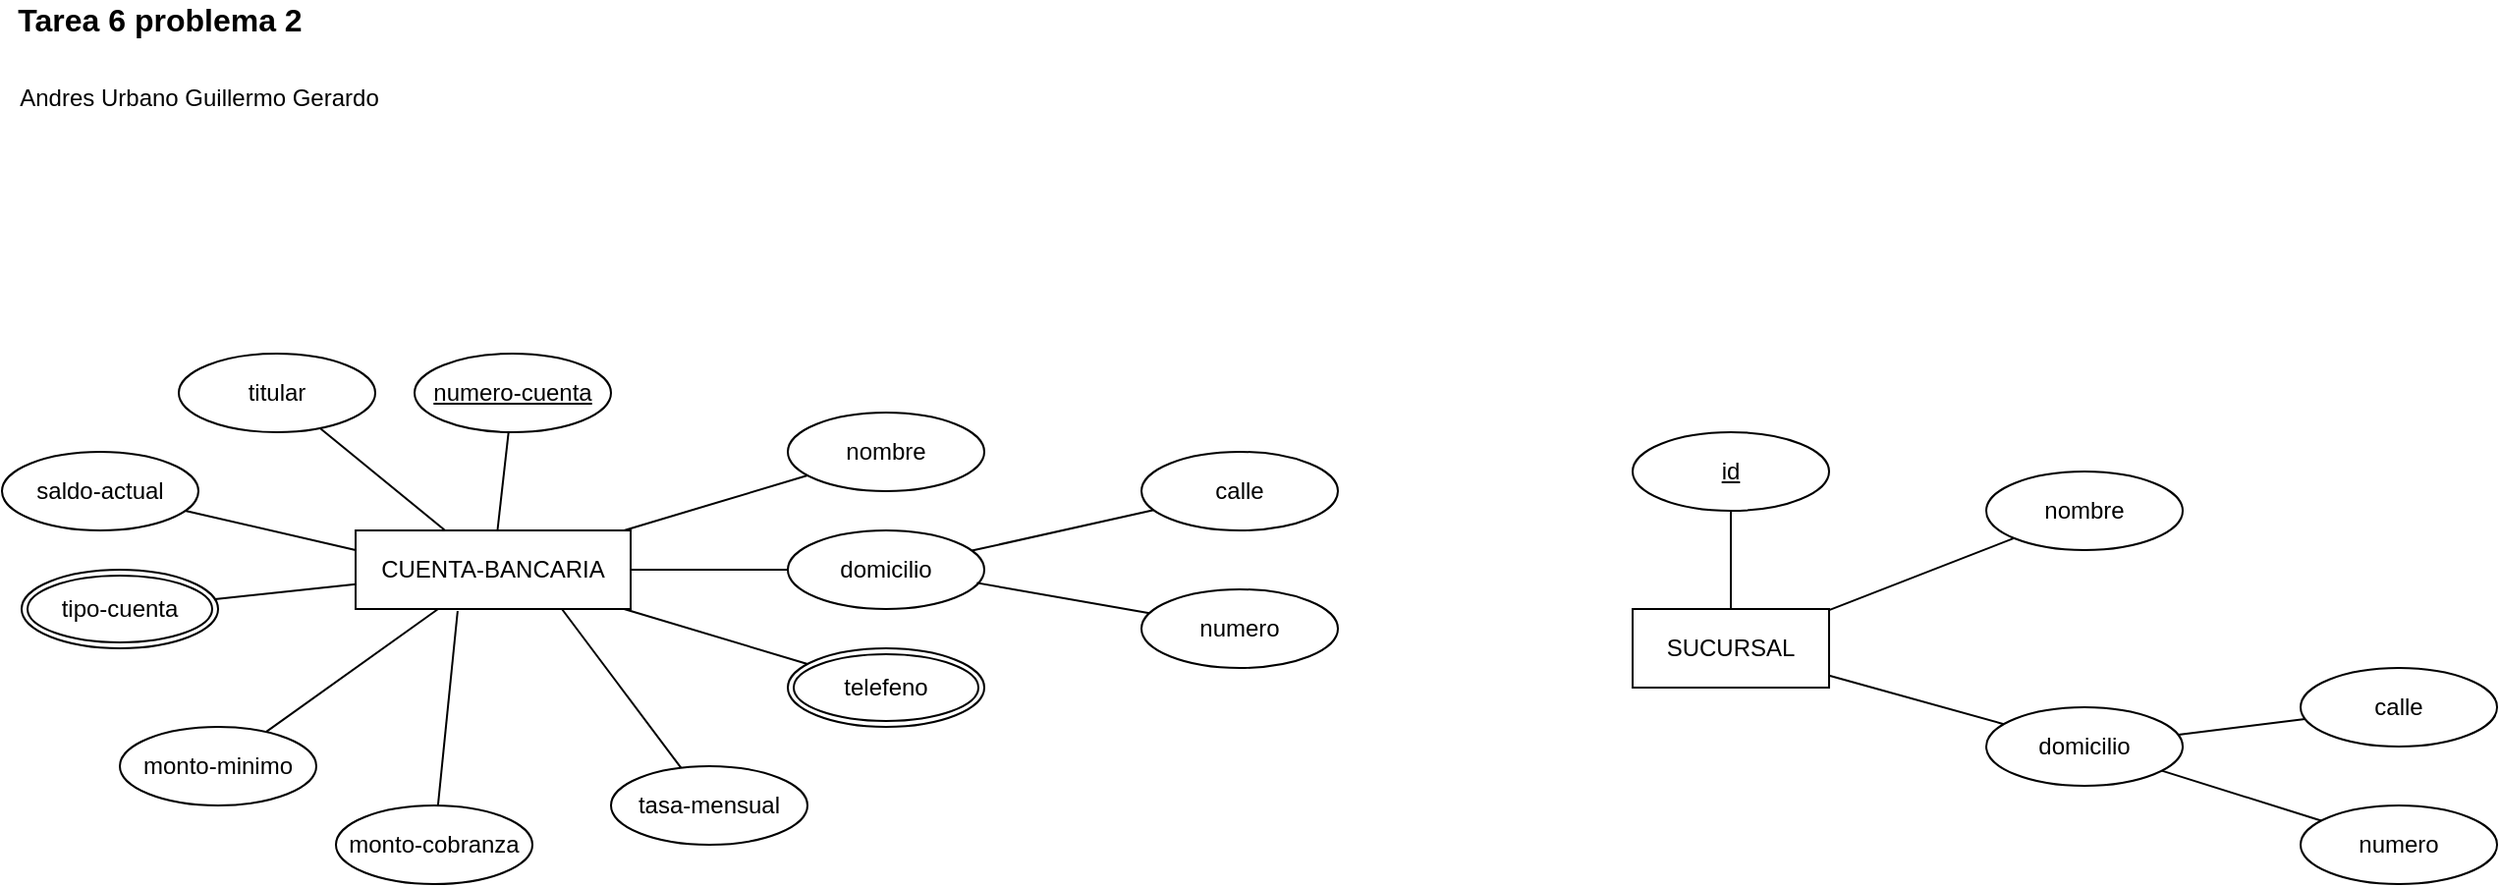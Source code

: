 <mxfile version="14.6.0" type="device"><diagram id="enhP6j9_LTRJRaUCrNfY" name="Page-1"><mxGraphModel dx="1240" dy="1903" grid="1" gridSize="10" guides="1" tooltips="1" connect="1" arrows="1" fold="1" page="0" pageScale="1" pageWidth="850" pageHeight="1100" math="0" shadow="0"><root><mxCell id="0"/><mxCell id="1" parent="0"/><mxCell id="s0Rq3JIk9rluEs-wqQYu-21" value="&lt;b&gt;&lt;font style=&quot;font-size: 16px&quot;&gt;Tarea 6 problema 2&lt;/font&gt;&lt;/b&gt;" style="text;html=1;align=center;verticalAlign=middle;resizable=0;points=[];autosize=1;strokeColor=none;" vertex="1" parent="1"><mxGeometry x="30" y="-1080" width="160" height="20" as="geometry"/></mxCell><mxCell id="s0Rq3JIk9rluEs-wqQYu-22" value="Andres Urbano Guillermo Gerardo" style="text;html=1;align=center;verticalAlign=middle;resizable=0;points=[];autosize=1;strokeColor=none;" vertex="1" parent="1"><mxGeometry x="30" y="-1040" width="200" height="20" as="geometry"/></mxCell><mxCell id="s0Rq3JIk9rluEs-wqQYu-23" value="&lt;div&gt;CUENTA-BANCARIA&lt;/div&gt;" style="whiteSpace=wrap;html=1;align=center;" vertex="1" parent="1"><mxGeometry x="210" y="-810" width="140" height="40" as="geometry"/></mxCell><mxCell id="s0Rq3JIk9rluEs-wqQYu-28" style="rounded=0;orthogonalLoop=1;jettySize=auto;html=1;endArrow=none;endFill=0;" edge="1" parent="1" source="s0Rq3JIk9rluEs-wqQYu-24" target="s0Rq3JIk9rluEs-wqQYu-23"><mxGeometry relative="1" as="geometry"/></mxCell><mxCell id="s0Rq3JIk9rluEs-wqQYu-24" value="nombre" style="ellipse;whiteSpace=wrap;html=1;align=center;" vertex="1" parent="1"><mxGeometry x="430" y="-870" width="100" height="40" as="geometry"/></mxCell><mxCell id="s0Rq3JIk9rluEs-wqQYu-29" style="edgeStyle=none;rounded=0;orthogonalLoop=1;jettySize=auto;html=1;endArrow=none;endFill=0;strokeColor=#000000;" edge="1" parent="1" source="s0Rq3JIk9rluEs-wqQYu-25" target="s0Rq3JIk9rluEs-wqQYu-23"><mxGeometry relative="1" as="geometry"/></mxCell><mxCell id="s0Rq3JIk9rluEs-wqQYu-25" value="domicilio" style="ellipse;whiteSpace=wrap;html=1;align=center;" vertex="1" parent="1"><mxGeometry x="430" y="-810" width="100" height="40" as="geometry"/></mxCell><mxCell id="s0Rq3JIk9rluEs-wqQYu-30" style="edgeStyle=none;rounded=0;orthogonalLoop=1;jettySize=auto;html=1;endArrow=none;endFill=0;strokeColor=#000000;" edge="1" parent="1" source="s0Rq3JIk9rluEs-wqQYu-27" target="s0Rq3JIk9rluEs-wqQYu-23"><mxGeometry relative="1" as="geometry"/></mxCell><mxCell id="s0Rq3JIk9rluEs-wqQYu-27" value="telefeno" style="ellipse;shape=doubleEllipse;margin=3;whiteSpace=wrap;html=1;align=center;" vertex="1" parent="1"><mxGeometry x="430" y="-750" width="100" height="40" as="geometry"/></mxCell><mxCell id="s0Rq3JIk9rluEs-wqQYu-35" style="edgeStyle=none;rounded=0;orthogonalLoop=1;jettySize=auto;html=1;endArrow=none;endFill=0;strokeColor=#000000;" edge="1" parent="1" source="s0Rq3JIk9rluEs-wqQYu-32" target="s0Rq3JIk9rluEs-wqQYu-25"><mxGeometry relative="1" as="geometry"><mxPoint x="616.238" y="-820.326" as="sourcePoint"/></mxGeometry></mxCell><mxCell id="s0Rq3JIk9rluEs-wqQYu-32" value="calle" style="ellipse;whiteSpace=wrap;html=1;align=center;" vertex="1" parent="1"><mxGeometry x="610" y="-850" width="100" height="40" as="geometry"/></mxCell><mxCell id="s0Rq3JIk9rluEs-wqQYu-34" style="edgeStyle=none;rounded=0;orthogonalLoop=1;jettySize=auto;html=1;entryX=0.962;entryY=0.667;entryDx=0;entryDy=0;entryPerimeter=0;endArrow=none;endFill=0;strokeColor=#000000;" edge="1" parent="1" source="s0Rq3JIk9rluEs-wqQYu-33" target="s0Rq3JIk9rluEs-wqQYu-25"><mxGeometry relative="1" as="geometry"><mxPoint x="611.402" y="-774.703" as="sourcePoint"/></mxGeometry></mxCell><mxCell id="s0Rq3JIk9rluEs-wqQYu-33" value="numero" style="ellipse;whiteSpace=wrap;html=1;align=center;" vertex="1" parent="1"><mxGeometry x="610" y="-780" width="100" height="40" as="geometry"/></mxCell><mxCell id="s0Rq3JIk9rluEs-wqQYu-49" style="edgeStyle=none;rounded=0;orthogonalLoop=1;jettySize=auto;html=1;endArrow=none;endFill=0;strokeColor=#000000;" edge="1" parent="1" source="s0Rq3JIk9rluEs-wqQYu-36" target="s0Rq3JIk9rluEs-wqQYu-23"><mxGeometry relative="1" as="geometry"/></mxCell><mxCell id="s0Rq3JIk9rluEs-wqQYu-36" value="titular" style="ellipse;whiteSpace=wrap;html=1;align=center;" vertex="1" parent="1"><mxGeometry x="120" y="-900" width="100" height="40" as="geometry"/></mxCell><mxCell id="s0Rq3JIk9rluEs-wqQYu-50" style="edgeStyle=none;rounded=0;orthogonalLoop=1;jettySize=auto;html=1;endArrow=none;endFill=0;strokeColor=#000000;" edge="1" parent="1" source="s0Rq3JIk9rluEs-wqQYu-37" target="s0Rq3JIk9rluEs-wqQYu-23"><mxGeometry relative="1" as="geometry"/></mxCell><mxCell id="s0Rq3JIk9rluEs-wqQYu-37" value="numero-cuenta" style="ellipse;whiteSpace=wrap;html=1;align=center;fontStyle=4;" vertex="1" parent="1"><mxGeometry x="240" y="-900" width="100" height="40" as="geometry"/></mxCell><mxCell id="s0Rq3JIk9rluEs-wqQYu-48" style="edgeStyle=none;rounded=0;orthogonalLoop=1;jettySize=auto;html=1;entryX=0;entryY=0.25;entryDx=0;entryDy=0;endArrow=none;endFill=0;strokeColor=#000000;" edge="1" parent="1" source="s0Rq3JIk9rluEs-wqQYu-38" target="s0Rq3JIk9rluEs-wqQYu-23"><mxGeometry relative="1" as="geometry"/></mxCell><mxCell id="s0Rq3JIk9rluEs-wqQYu-38" value="saldo-actual" style="ellipse;whiteSpace=wrap;html=1;align=center;" vertex="1" parent="1"><mxGeometry x="30" y="-850" width="100" height="40" as="geometry"/></mxCell><mxCell id="s0Rq3JIk9rluEs-wqQYu-47" style="edgeStyle=none;rounded=0;orthogonalLoop=1;jettySize=auto;html=1;endArrow=none;endFill=0;strokeColor=#000000;" edge="1" parent="1" source="s0Rq3JIk9rluEs-wqQYu-40" target="s0Rq3JIk9rluEs-wqQYu-23"><mxGeometry relative="1" as="geometry"/></mxCell><mxCell id="s0Rq3JIk9rluEs-wqQYu-40" value="tipo-cuenta" style="ellipse;shape=doubleEllipse;margin=3;whiteSpace=wrap;html=1;align=center;" vertex="1" parent="1"><mxGeometry x="40" y="-790" width="100" height="40" as="geometry"/></mxCell><mxCell id="s0Rq3JIk9rluEs-wqQYu-46" style="edgeStyle=none;rounded=0;orthogonalLoop=1;jettySize=auto;html=1;endArrow=none;endFill=0;strokeColor=#000000;" edge="1" parent="1" source="s0Rq3JIk9rluEs-wqQYu-41" target="s0Rq3JIk9rluEs-wqQYu-23"><mxGeometry relative="1" as="geometry"/></mxCell><mxCell id="s0Rq3JIk9rluEs-wqQYu-41" value="monto-minimo" style="ellipse;whiteSpace=wrap;html=1;align=center;" vertex="1" parent="1"><mxGeometry x="90" y="-710" width="100" height="40" as="geometry"/></mxCell><mxCell id="s0Rq3JIk9rluEs-wqQYu-45" style="edgeStyle=none;rounded=0;orthogonalLoop=1;jettySize=auto;html=1;entryX=0.371;entryY=1.025;entryDx=0;entryDy=0;entryPerimeter=0;endArrow=none;endFill=0;strokeColor=#000000;" edge="1" parent="1" source="s0Rq3JIk9rluEs-wqQYu-42" target="s0Rq3JIk9rluEs-wqQYu-23"><mxGeometry relative="1" as="geometry"/></mxCell><mxCell id="s0Rq3JIk9rluEs-wqQYu-42" value="monto-cobranza" style="ellipse;whiteSpace=wrap;html=1;align=center;" vertex="1" parent="1"><mxGeometry x="200" y="-670" width="100" height="40" as="geometry"/></mxCell><mxCell id="s0Rq3JIk9rluEs-wqQYu-44" style="edgeStyle=none;rounded=0;orthogonalLoop=1;jettySize=auto;html=1;entryX=0.75;entryY=1;entryDx=0;entryDy=0;endArrow=none;endFill=0;strokeColor=#000000;" edge="1" parent="1" source="s0Rq3JIk9rluEs-wqQYu-43" target="s0Rq3JIk9rluEs-wqQYu-23"><mxGeometry relative="1" as="geometry"/></mxCell><mxCell id="s0Rq3JIk9rluEs-wqQYu-43" value="tasa-mensual" style="ellipse;whiteSpace=wrap;html=1;align=center;" vertex="1" parent="1"><mxGeometry x="340" y="-690" width="100" height="40" as="geometry"/></mxCell><mxCell id="s0Rq3JIk9rluEs-wqQYu-58" style="edgeStyle=none;rounded=0;orthogonalLoop=1;jettySize=auto;html=1;endArrow=none;endFill=0;strokeColor=#000000;" edge="1" parent="1" source="s0Rq3JIk9rluEs-wqQYu-51" target="s0Rq3JIk9rluEs-wqQYu-52"><mxGeometry relative="1" as="geometry"/></mxCell><mxCell id="s0Rq3JIk9rluEs-wqQYu-59" style="edgeStyle=none;rounded=0;orthogonalLoop=1;jettySize=auto;html=1;endArrow=none;endFill=0;strokeColor=#000000;" edge="1" parent="1" source="s0Rq3JIk9rluEs-wqQYu-51" target="s0Rq3JIk9rluEs-wqQYu-53"><mxGeometry relative="1" as="geometry"/></mxCell><mxCell id="s0Rq3JIk9rluEs-wqQYu-61" style="edgeStyle=none;rounded=0;orthogonalLoop=1;jettySize=auto;html=1;endArrow=none;endFill=0;strokeColor=#000000;" edge="1" parent="1" source="s0Rq3JIk9rluEs-wqQYu-51" target="s0Rq3JIk9rluEs-wqQYu-60"><mxGeometry relative="1" as="geometry"/></mxCell><mxCell id="s0Rq3JIk9rluEs-wqQYu-51" value="SUCURSAL" style="whiteSpace=wrap;html=1;align=center;" vertex="1" parent="1"><mxGeometry x="860" y="-770" width="100" height="40" as="geometry"/></mxCell><mxCell id="s0Rq3JIk9rluEs-wqQYu-52" value="nombre" style="ellipse;whiteSpace=wrap;html=1;align=center;" vertex="1" parent="1"><mxGeometry x="1040" y="-840" width="100" height="40" as="geometry"/></mxCell><mxCell id="s0Rq3JIk9rluEs-wqQYu-56" style="edgeStyle=none;rounded=0;orthogonalLoop=1;jettySize=auto;html=1;endArrow=none;endFill=0;strokeColor=#000000;" edge="1" parent="1" source="s0Rq3JIk9rluEs-wqQYu-53" target="s0Rq3JIk9rluEs-wqQYu-54"><mxGeometry relative="1" as="geometry"/></mxCell><mxCell id="s0Rq3JIk9rluEs-wqQYu-53" value="domicilio" style="ellipse;whiteSpace=wrap;html=1;align=center;" vertex="1" parent="1"><mxGeometry x="1040" y="-720" width="100" height="40" as="geometry"/></mxCell><mxCell id="s0Rq3JIk9rluEs-wqQYu-54" value="calle" style="ellipse;whiteSpace=wrap;html=1;align=center;" vertex="1" parent="1"><mxGeometry x="1200" y="-740" width="100" height="40" as="geometry"/></mxCell><mxCell id="s0Rq3JIk9rluEs-wqQYu-57" style="edgeStyle=none;rounded=0;orthogonalLoop=1;jettySize=auto;html=1;endArrow=none;endFill=0;strokeColor=#000000;" edge="1" parent="1" source="s0Rq3JIk9rluEs-wqQYu-55" target="s0Rq3JIk9rluEs-wqQYu-53"><mxGeometry relative="1" as="geometry"/></mxCell><mxCell id="s0Rq3JIk9rluEs-wqQYu-55" value="numero" style="ellipse;whiteSpace=wrap;html=1;align=center;" vertex="1" parent="1"><mxGeometry x="1200" y="-670" width="100" height="40" as="geometry"/></mxCell><mxCell id="s0Rq3JIk9rluEs-wqQYu-60" value="id" style="ellipse;whiteSpace=wrap;html=1;align=center;fontStyle=4;" vertex="1" parent="1"><mxGeometry x="860" y="-860" width="100" height="40" as="geometry"/></mxCell></root></mxGraphModel></diagram></mxfile>